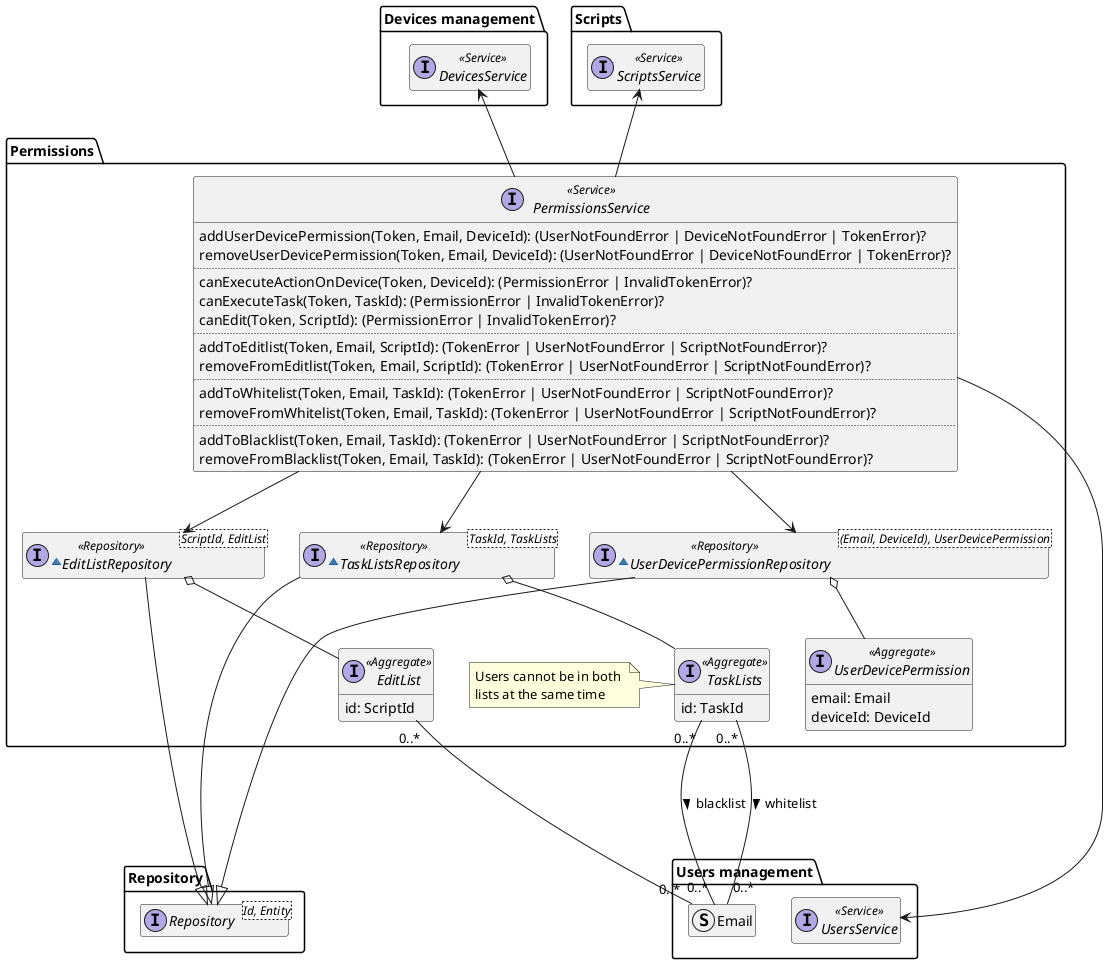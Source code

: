 
@startuml permissions-domain-model

hide empty members
package Repository{
    interface Repository<Id, Entity>
}

package "Users management" as UsersManagement {
    interface UsersService <<Service>>
    struct Email
}

package "Devices management" as DevicesManagement {
    interface DevicesService <<Service>>
}

package Scripts {
    interface ScriptsService <<Service>>
}

package "Permissions" {
    interface PermissionsService <<Service>> {
        addUserDevicePermission(Token, Email, DeviceId): (UserNotFoundError | DeviceNotFoundError | TokenError)?
        removeUserDevicePermission(Token, Email, DeviceId): (UserNotFoundError | DeviceNotFoundError | TokenError)?
        ..
        canExecuteActionOnDevice(Token, DeviceId): (PermissionError | InvalidTokenError)?
        canExecuteTask(Token, TaskId): (PermissionError | InvalidTokenError)?
        canEdit(Token, ScriptId): (PermissionError | InvalidTokenError)?
        ..
        addToEditlist(Token, Email, ScriptId): (TokenError | UserNotFoundError | ScriptNotFoundError)?
        removeFromEditlist(Token, Email, ScriptId): (TokenError | UserNotFoundError | ScriptNotFoundError)?
        ..
        addToWhitelist(Token, Email, TaskId): (TokenError | UserNotFoundError | ScriptNotFoundError)?
        removeFromWhitelist(Token, Email, TaskId): (TokenError | UserNotFoundError | ScriptNotFoundError)?
        ..
        addToBlacklist(Token, Email, TaskId): (TokenError | UserNotFoundError | ScriptNotFoundError)?
        removeFromBlacklist(Token, Email, TaskId): (TokenError | UserNotFoundError | ScriptNotFoundError)?
    }

    ~interface UserDevicePermissionRepository<(Email, DeviceId), UserDevicePermission> <<Repository>> {
    }

    interface UserDevicePermission <<Aggregate>> {
        email: Email
        deviceId: DeviceId
    }

    ~interface EditListRepository<ScriptId, EditList> <<Repository>> {
    }

    interface EditList <<Aggregate>> {
        id: ScriptId
    }

    ~interface TaskListsRepository<TaskId, TaskLists> <<Repository>> {
    }

    interface TaskLists <<Aggregate>> {
        id: TaskId
    }

    note left of TaskLists
        Users cannot be in both 
        lists at the same time
    end note


    PermissionsService -u-> DevicesManagement.DevicesService
    PermissionsService --> UsersManagement.UsersService
    PermissionsService -u-> Scripts.ScriptsService
    PermissionsService --> UserDevicePermissionRepository
    PermissionsService --> EditListRepository
    PermissionsService --> TaskListsRepository
    UserDevicePermissionRepository ----|> Repository.Repository
    UserDevicePermissionRepository o-- UserDevicePermission
    EditList "0..*" -- "0..*" UsersManagement.Email
    EditListRepository --|> Repository.Repository
    EditListRepository o-- EditList
    TaskLists "0..*" --- "0..*" UsersManagement.Email : "blacklist >"
    TaskLists "0..*" --- "0..*" UsersManagement.Email : "whitelist >"
    TaskListsRepository --|> Repository.Repository
    TaskListsRepository o-- TaskLists

}

@enduml
